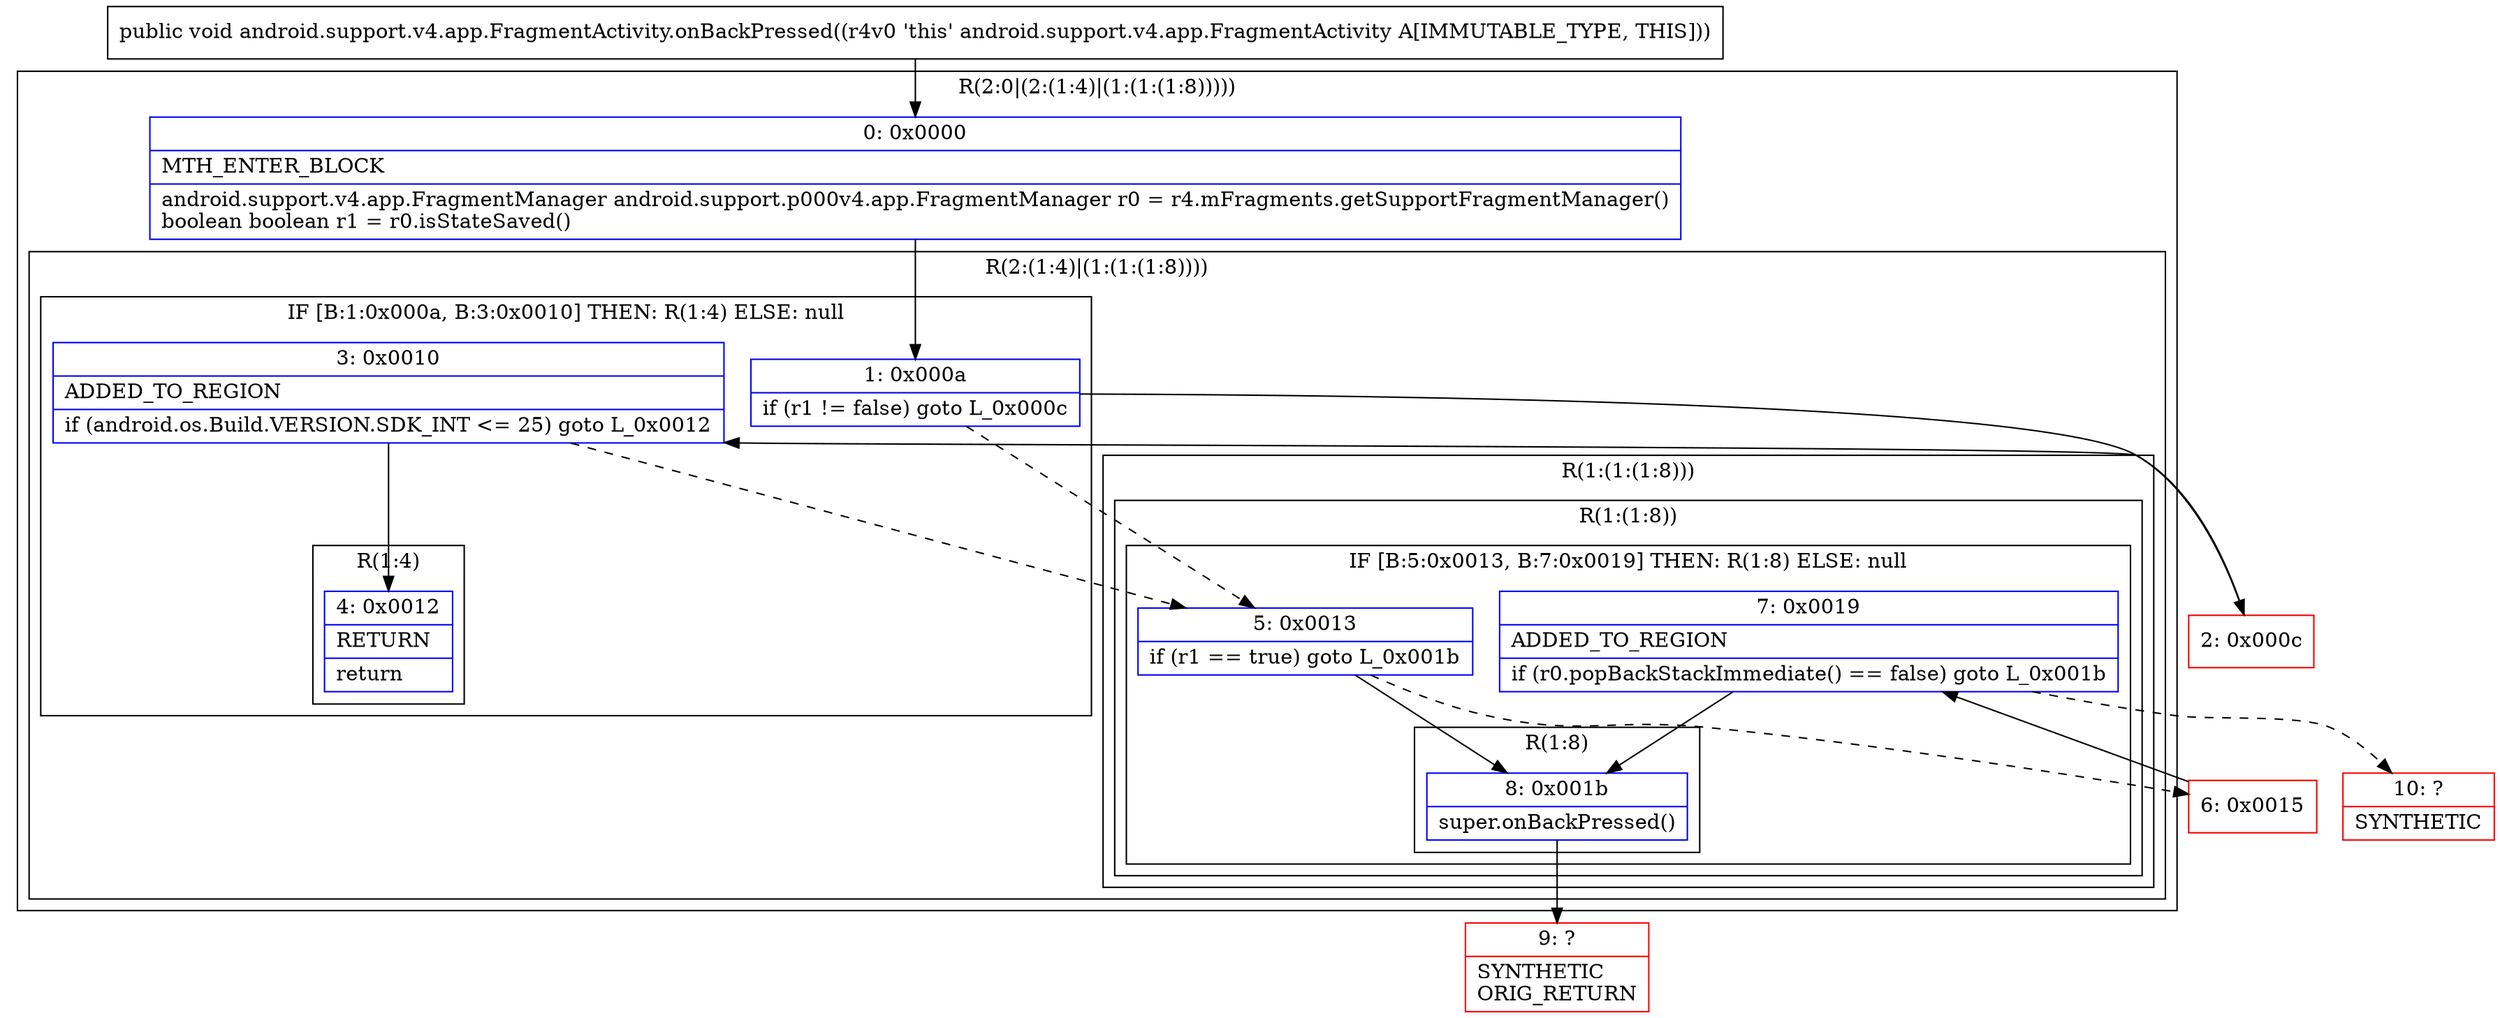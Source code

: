 digraph "CFG forandroid.support.v4.app.FragmentActivity.onBackPressed()V" {
subgraph cluster_Region_530485980 {
label = "R(2:0|(2:(1:4)|(1:(1:(1:8)))))";
node [shape=record,color=blue];
Node_0 [shape=record,label="{0\:\ 0x0000|MTH_ENTER_BLOCK\l|android.support.v4.app.FragmentManager android.support.p000v4.app.FragmentManager r0 = r4.mFragments.getSupportFragmentManager()\lboolean boolean r1 = r0.isStateSaved()\l}"];
subgraph cluster_Region_1663300258 {
label = "R(2:(1:4)|(1:(1:(1:8))))";
node [shape=record,color=blue];
subgraph cluster_IfRegion_1611293886 {
label = "IF [B:1:0x000a, B:3:0x0010] THEN: R(1:4) ELSE: null";
node [shape=record,color=blue];
Node_1 [shape=record,label="{1\:\ 0x000a|if (r1 != false) goto L_0x000c\l}"];
Node_3 [shape=record,label="{3\:\ 0x0010|ADDED_TO_REGION\l|if (android.os.Build.VERSION.SDK_INT \<= 25) goto L_0x0012\l}"];
subgraph cluster_Region_2046090915 {
label = "R(1:4)";
node [shape=record,color=blue];
Node_4 [shape=record,label="{4\:\ 0x0012|RETURN\l|return\l}"];
}
}
subgraph cluster_Region_263496847 {
label = "R(1:(1:(1:8)))";
node [shape=record,color=blue];
subgraph cluster_Region_705075644 {
label = "R(1:(1:8))";
node [shape=record,color=blue];
subgraph cluster_IfRegion_1612469958 {
label = "IF [B:5:0x0013, B:7:0x0019] THEN: R(1:8) ELSE: null";
node [shape=record,color=blue];
Node_5 [shape=record,label="{5\:\ 0x0013|if (r1 == true) goto L_0x001b\l}"];
Node_7 [shape=record,label="{7\:\ 0x0019|ADDED_TO_REGION\l|if (r0.popBackStackImmediate() == false) goto L_0x001b\l}"];
subgraph cluster_Region_1456261308 {
label = "R(1:8)";
node [shape=record,color=blue];
Node_8 [shape=record,label="{8\:\ 0x001b|super.onBackPressed()\l}"];
}
}
}
}
}
}
Node_2 [shape=record,color=red,label="{2\:\ 0x000c}"];
Node_6 [shape=record,color=red,label="{6\:\ 0x0015}"];
Node_9 [shape=record,color=red,label="{9\:\ ?|SYNTHETIC\lORIG_RETURN\l}"];
Node_10 [shape=record,color=red,label="{10\:\ ?|SYNTHETIC\l}"];
MethodNode[shape=record,label="{public void android.support.v4.app.FragmentActivity.onBackPressed((r4v0 'this' android.support.v4.app.FragmentActivity A[IMMUTABLE_TYPE, THIS])) }"];
MethodNode -> Node_0;
Node_0 -> Node_1;
Node_1 -> Node_2;
Node_1 -> Node_5[style=dashed];
Node_3 -> Node_4;
Node_3 -> Node_5[style=dashed];
Node_5 -> Node_6[style=dashed];
Node_5 -> Node_8;
Node_7 -> Node_8;
Node_7 -> Node_10[style=dashed];
Node_8 -> Node_9;
Node_2 -> Node_3;
Node_6 -> Node_7;
}

